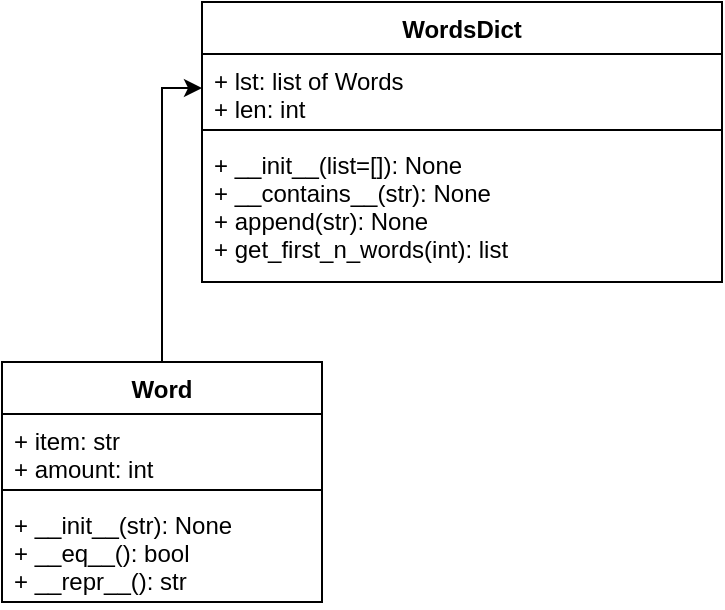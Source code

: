 <mxfile version="10.6.3" type="device"><diagram id="ebtSAHsdlVpSGW3RZ2PW" name="Page-1"><mxGraphModel dx="402" dy="900" grid="1" gridSize="10" guides="1" tooltips="1" connect="1" arrows="1" fold="1" page="1" pageScale="1" pageWidth="827" pageHeight="1169" math="0" shadow="0"><root><mxCell id="0"/><mxCell id="1" parent="0"/><mxCell id="o-NWjBgxcZJAkilKTiub-1" value="WordsDict" style="swimlane;fontStyle=1;align=center;verticalAlign=top;childLayout=stackLayout;horizontal=1;startSize=26;horizontalStack=0;resizeParent=1;resizeParentMax=0;resizeLast=0;collapsible=1;marginBottom=0;" vertex="1" parent="1"><mxGeometry x="310" y="40" width="260" height="140" as="geometry"/></mxCell><mxCell id="o-NWjBgxcZJAkilKTiub-2" value="+ lst: list of Words&#10;+ len: int&#10;" style="text;strokeColor=none;fillColor=none;align=left;verticalAlign=top;spacingLeft=4;spacingRight=4;overflow=hidden;rotatable=0;points=[[0,0.5],[1,0.5]];portConstraint=eastwest;" vertex="1" parent="o-NWjBgxcZJAkilKTiub-1"><mxGeometry y="26" width="260" height="34" as="geometry"/></mxCell><mxCell id="o-NWjBgxcZJAkilKTiub-3" value="" style="line;strokeWidth=1;fillColor=none;align=left;verticalAlign=middle;spacingTop=-1;spacingLeft=3;spacingRight=3;rotatable=0;labelPosition=right;points=[];portConstraint=eastwest;" vertex="1" parent="o-NWjBgxcZJAkilKTiub-1"><mxGeometry y="60" width="260" height="8" as="geometry"/></mxCell><mxCell id="o-NWjBgxcZJAkilKTiub-4" value="+ __init__(list=[]): None&#10;+ __contains__(str): None&#10;+ append(str): None&#10;+ get_first_n_words(int): list&#10;" style="text;strokeColor=none;fillColor=none;align=left;verticalAlign=top;spacingLeft=4;spacingRight=4;overflow=hidden;rotatable=0;points=[[0,0.5],[1,0.5]];portConstraint=eastwest;" vertex="1" parent="o-NWjBgxcZJAkilKTiub-1"><mxGeometry y="68" width="260" height="72" as="geometry"/></mxCell><mxCell id="o-NWjBgxcZJAkilKTiub-10" style="edgeStyle=orthogonalEdgeStyle;rounded=0;orthogonalLoop=1;jettySize=auto;html=1;entryX=0;entryY=0.5;entryDx=0;entryDy=0;" edge="1" parent="1" source="o-NWjBgxcZJAkilKTiub-5" target="o-NWjBgxcZJAkilKTiub-2"><mxGeometry relative="1" as="geometry"/></mxCell><mxCell id="o-NWjBgxcZJAkilKTiub-5" value="Word" style="swimlane;fontStyle=1;align=center;verticalAlign=top;childLayout=stackLayout;horizontal=1;startSize=26;horizontalStack=0;resizeParent=1;resizeParentMax=0;resizeLast=0;collapsible=1;marginBottom=0;" vertex="1" parent="1"><mxGeometry x="210" y="220" width="160" height="120" as="geometry"/></mxCell><mxCell id="o-NWjBgxcZJAkilKTiub-6" value="+ item: str&#10;+ amount: int&#10;" style="text;strokeColor=none;fillColor=none;align=left;verticalAlign=top;spacingLeft=4;spacingRight=4;overflow=hidden;rotatable=0;points=[[0,0.5],[1,0.5]];portConstraint=eastwest;" vertex="1" parent="o-NWjBgxcZJAkilKTiub-5"><mxGeometry y="26" width="160" height="34" as="geometry"/></mxCell><mxCell id="o-NWjBgxcZJAkilKTiub-7" value="" style="line;strokeWidth=1;fillColor=none;align=left;verticalAlign=middle;spacingTop=-1;spacingLeft=3;spacingRight=3;rotatable=0;labelPosition=right;points=[];portConstraint=eastwest;" vertex="1" parent="o-NWjBgxcZJAkilKTiub-5"><mxGeometry y="60" width="160" height="8" as="geometry"/></mxCell><mxCell id="o-NWjBgxcZJAkilKTiub-8" value="+ __init__(str): None&#10;+ __eq__(): bool&#10;+ __repr__(): str" style="text;strokeColor=none;fillColor=none;align=left;verticalAlign=top;spacingLeft=4;spacingRight=4;overflow=hidden;rotatable=0;points=[[0,0.5],[1,0.5]];portConstraint=eastwest;" vertex="1" parent="o-NWjBgxcZJAkilKTiub-5"><mxGeometry y="68" width="160" height="52" as="geometry"/></mxCell></root></mxGraphModel></diagram></mxfile>